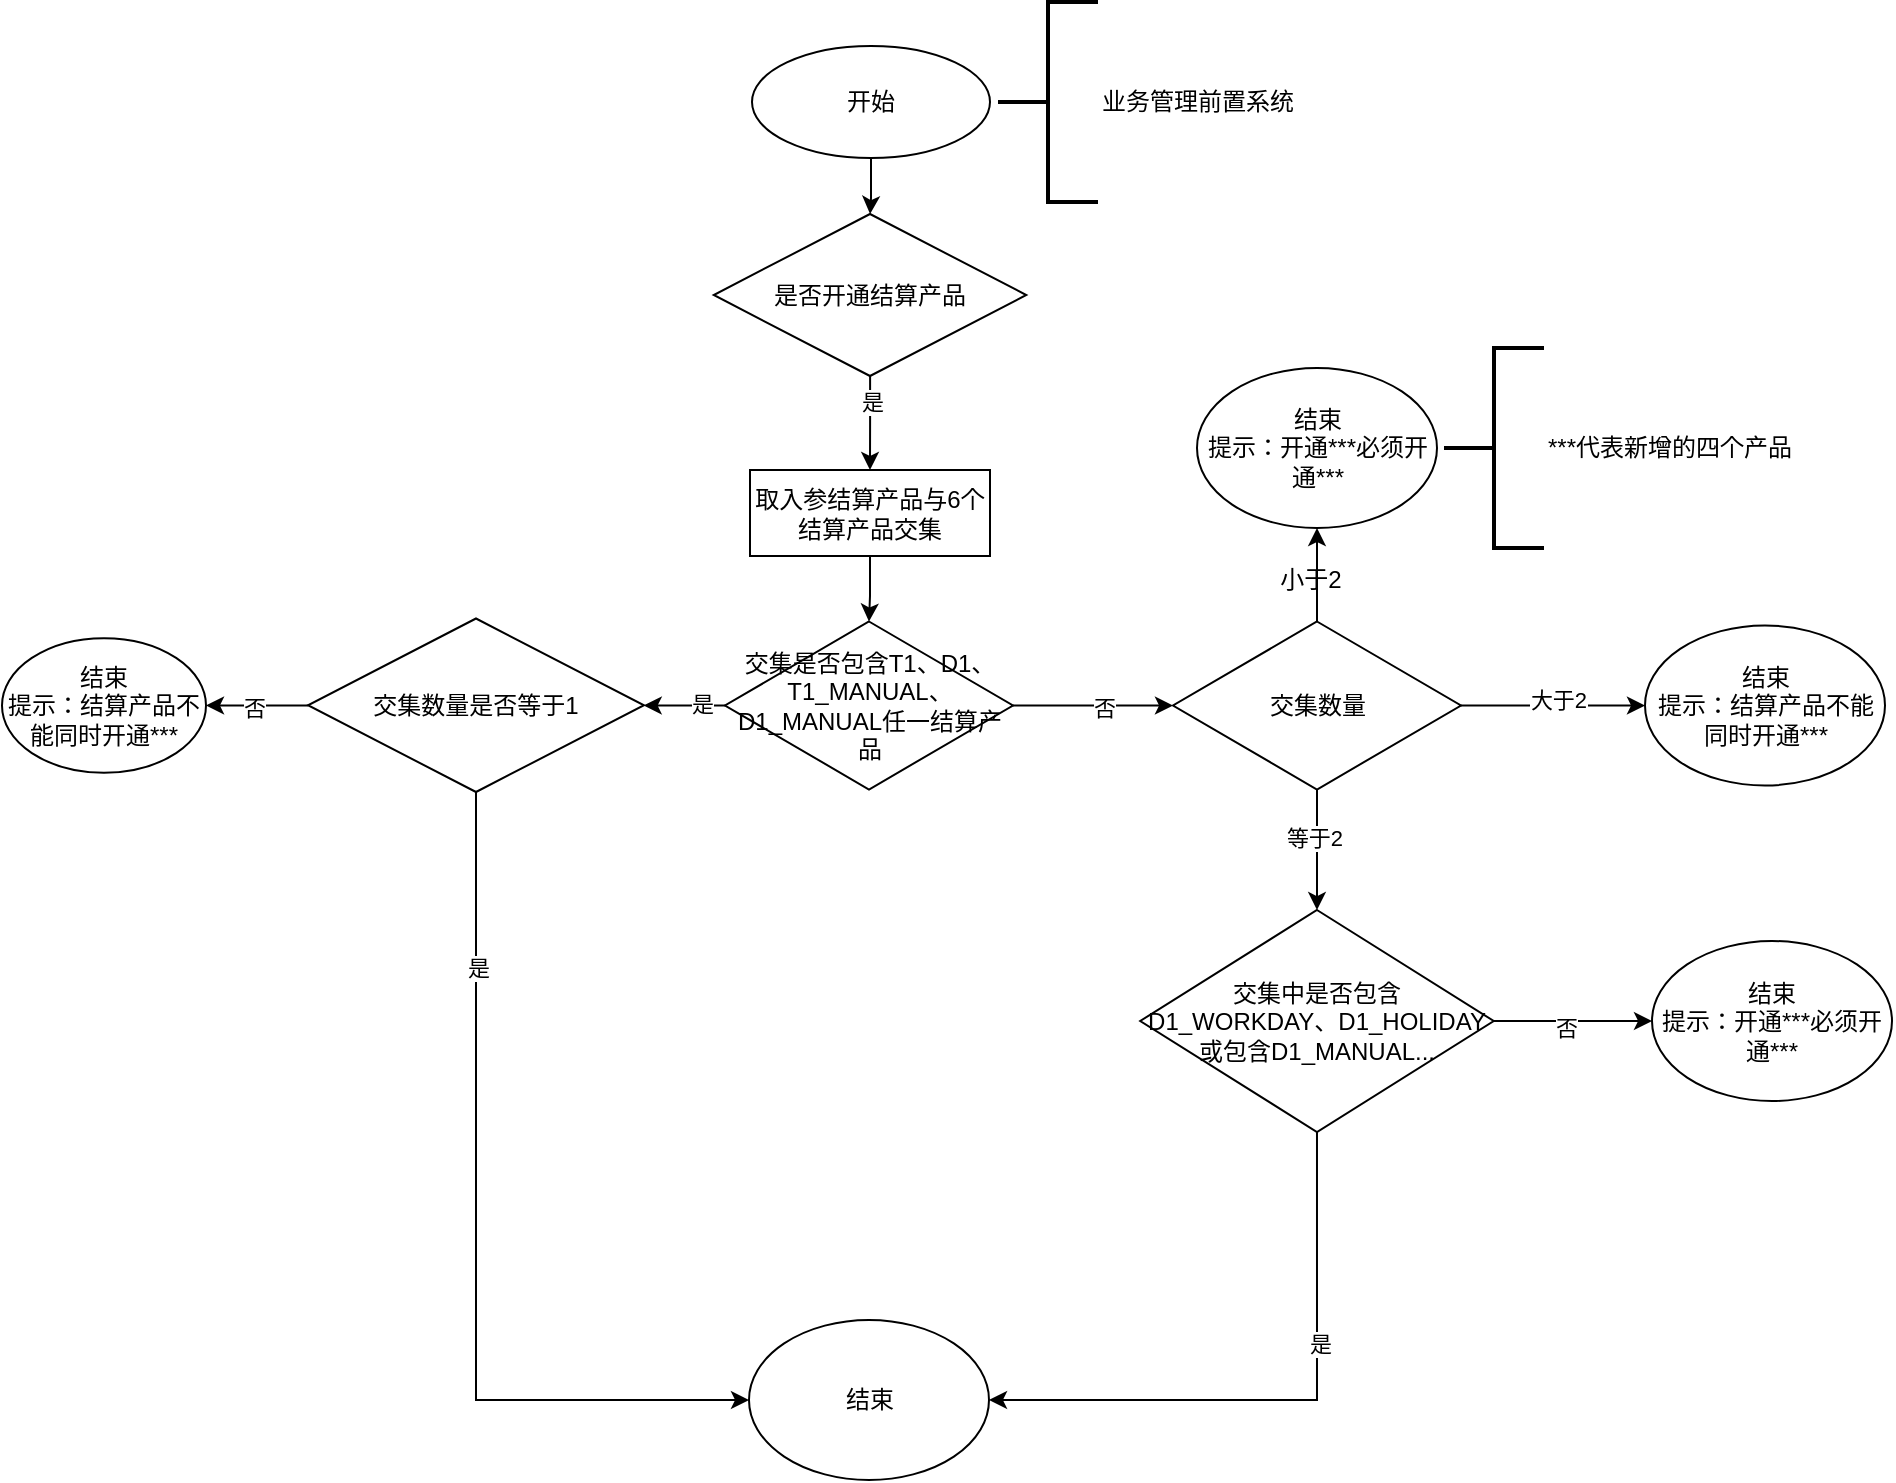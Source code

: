 <mxfile version="14.4.3" type="github" pages="2">
  <diagram name="工作日/非工作日结算产品" id="74e2e168-ea6b-b213-b513-2b3c1d86103e">
    <mxGraphModel dx="1687" dy="907" grid="0" gridSize="10" guides="1" tooltips="1" connect="1" arrows="1" fold="1" page="0" pageScale="1" pageWidth="1100" pageHeight="850" background="#ffffff" math="0" shadow="0">
      <root>
        <mxCell id="0" />
        <mxCell id="1" parent="0" />
        <mxCell id="_HHzULaPOkoazhVG4UxR-39" value="" style="edgeStyle=orthogonalEdgeStyle;rounded=0;orthogonalLoop=1;jettySize=auto;html=1;" edge="1" parent="1" source="_HHzULaPOkoazhVG4UxR-11" target="_HHzULaPOkoazhVG4UxR-38">
          <mxGeometry relative="1" as="geometry" />
        </mxCell>
        <mxCell id="_HHzULaPOkoazhVG4UxR-11" value="开始" style="ellipse;whiteSpace=wrap;html=1;" vertex="1" parent="1">
          <mxGeometry x="-264" y="-246" width="119" height="56" as="geometry" />
        </mxCell>
        <mxCell id="_HHzULaPOkoazhVG4UxR-12" value="取入参结算产品与6个&lt;br&gt;结算产品交集" style="whiteSpace=wrap;html=1;" vertex="1" parent="1">
          <mxGeometry x="-265" y="-34" width="120" height="43" as="geometry" />
        </mxCell>
        <mxCell id="_HHzULaPOkoazhVG4UxR-25" value="" style="edgeStyle=orthogonalEdgeStyle;rounded=0;orthogonalLoop=1;jettySize=auto;html=1;" edge="1" parent="1" source="_HHzULaPOkoazhVG4UxR-14" target="_HHzULaPOkoazhVG4UxR-24">
          <mxGeometry relative="1" as="geometry" />
        </mxCell>
        <mxCell id="_HHzULaPOkoazhVG4UxR-26" value="否" style="edgeLabel;html=1;align=center;verticalAlign=middle;resizable=0;points=[];" vertex="1" connectable="0" parent="_HHzULaPOkoazhVG4UxR-25">
          <mxGeometry x="0.138" y="-1" relative="1" as="geometry">
            <mxPoint as="offset" />
          </mxGeometry>
        </mxCell>
        <mxCell id="_HHzULaPOkoazhVG4UxR-14" value="交集是否包含T1、D1、T1_MANUAL、D1_MANUAL任一结算产品" style="rhombus;whiteSpace=wrap;html=1;" vertex="1" parent="1">
          <mxGeometry x="-277.5" y="41.75" width="144" height="84" as="geometry" />
        </mxCell>
        <mxCell id="_HHzULaPOkoazhVG4UxR-15" value="" style="edgeStyle=orthogonalEdgeStyle;rounded=0;orthogonalLoop=1;jettySize=auto;html=1;" edge="1" parent="1" source="_HHzULaPOkoazhVG4UxR-12" target="_HHzULaPOkoazhVG4UxR-14">
          <mxGeometry relative="1" as="geometry" />
        </mxCell>
        <mxCell id="_HHzULaPOkoazhVG4UxR-32" style="edgeStyle=orthogonalEdgeStyle;rounded=0;orthogonalLoop=1;jettySize=auto;html=1;" edge="1" parent="1" source="_HHzULaPOkoazhVG4UxR-16" target="_HHzULaPOkoazhVG4UxR-27">
          <mxGeometry relative="1" as="geometry">
            <Array as="points">
              <mxPoint x="-402" y="431" />
            </Array>
          </mxGeometry>
        </mxCell>
        <mxCell id="_HHzULaPOkoazhVG4UxR-33" value="是" style="edgeLabel;html=1;align=center;verticalAlign=middle;resizable=0;points=[];" vertex="1" connectable="0" parent="_HHzULaPOkoazhVG4UxR-32">
          <mxGeometry x="-0.601" y="1" relative="1" as="geometry">
            <mxPoint as="offset" />
          </mxGeometry>
        </mxCell>
        <mxCell id="_HHzULaPOkoazhVG4UxR-16" value="交集数量是否等于1" style="rhombus;whiteSpace=wrap;html=1;" vertex="1" parent="1">
          <mxGeometry x="-486" y="40.25" width="168" height="86.75" as="geometry" />
        </mxCell>
        <mxCell id="_HHzULaPOkoazhVG4UxR-17" value="" style="edgeStyle=orthogonalEdgeStyle;rounded=0;orthogonalLoop=1;jettySize=auto;html=1;" edge="1" parent="1" source="_HHzULaPOkoazhVG4UxR-14" target="_HHzULaPOkoazhVG4UxR-16">
          <mxGeometry relative="1" as="geometry" />
        </mxCell>
        <mxCell id="_HHzULaPOkoazhVG4UxR-23" value="是" style="edgeLabel;html=1;align=center;verticalAlign=middle;resizable=0;points=[];" vertex="1" connectable="0" parent="_HHzULaPOkoazhVG4UxR-17">
          <mxGeometry x="-0.383" y="-1" relative="1" as="geometry">
            <mxPoint x="1" as="offset" />
          </mxGeometry>
        </mxCell>
        <mxCell id="_HHzULaPOkoazhVG4UxR-18" value="结束&lt;br&gt;提示：结算产品不能同时开通***" style="ellipse;whiteSpace=wrap;html=1;" vertex="1" parent="1">
          <mxGeometry x="-639" y="50.13" width="102" height="67.25" as="geometry" />
        </mxCell>
        <mxCell id="_HHzULaPOkoazhVG4UxR-19" value="" style="edgeStyle=orthogonalEdgeStyle;rounded=0;orthogonalLoop=1;jettySize=auto;html=1;" edge="1" parent="1" source="_HHzULaPOkoazhVG4UxR-16" target="_HHzULaPOkoazhVG4UxR-18">
          <mxGeometry relative="1" as="geometry" />
        </mxCell>
        <mxCell id="_HHzULaPOkoazhVG4UxR-20" value="否" style="edgeLabel;html=1;align=center;verticalAlign=middle;resizable=0;points=[];" vertex="1" connectable="0" parent="_HHzULaPOkoazhVG4UxR-19">
          <mxGeometry x="0.077" y="1" relative="1" as="geometry">
            <mxPoint as="offset" />
          </mxGeometry>
        </mxCell>
        <mxCell id="_HHzULaPOkoazhVG4UxR-35" value="" style="edgeStyle=orthogonalEdgeStyle;rounded=0;orthogonalLoop=1;jettySize=auto;html=1;" edge="1" parent="1" source="_HHzULaPOkoazhVG4UxR-24" target="_HHzULaPOkoazhVG4UxR-34">
          <mxGeometry relative="1" as="geometry" />
        </mxCell>
        <mxCell id="_HHzULaPOkoazhVG4UxR-36" value="大于2" style="edgeLabel;html=1;align=center;verticalAlign=middle;resizable=0;points=[];" vertex="1" connectable="0" parent="_HHzULaPOkoazhVG4UxR-35">
          <mxGeometry x="0.033" y="3" relative="1" as="geometry">
            <mxPoint x="1" as="offset" />
          </mxGeometry>
        </mxCell>
        <mxCell id="_HHzULaPOkoazhVG4UxR-43" value="" style="edgeStyle=orthogonalEdgeStyle;rounded=0;orthogonalLoop=1;jettySize=auto;html=1;" edge="1" parent="1" source="_HHzULaPOkoazhVG4UxR-24" target="_HHzULaPOkoazhVG4UxR-42">
          <mxGeometry relative="1" as="geometry" />
        </mxCell>
        <mxCell id="_HHzULaPOkoazhVG4UxR-47" value="" style="edgeStyle=orthogonalEdgeStyle;rounded=0;orthogonalLoop=1;jettySize=auto;html=1;" edge="1" parent="1" source="_HHzULaPOkoazhVG4UxR-24" target="_HHzULaPOkoazhVG4UxR-46">
          <mxGeometry relative="1" as="geometry" />
        </mxCell>
        <mxCell id="_HHzULaPOkoazhVG4UxR-53" value="等于2" style="edgeLabel;html=1;align=center;verticalAlign=middle;resizable=0;points=[];" vertex="1" connectable="0" parent="_HHzULaPOkoazhVG4UxR-47">
          <mxGeometry x="-0.228" y="-2" relative="1" as="geometry">
            <mxPoint as="offset" />
          </mxGeometry>
        </mxCell>
        <mxCell id="_HHzULaPOkoazhVG4UxR-24" value="交集数量" style="rhombus;whiteSpace=wrap;html=1;" vertex="1" parent="1">
          <mxGeometry x="-53.5" y="41.75" width="144" height="84" as="geometry" />
        </mxCell>
        <mxCell id="_HHzULaPOkoazhVG4UxR-27" value="结束" style="ellipse;whiteSpace=wrap;html=1;" vertex="1" parent="1">
          <mxGeometry x="-265.5" y="391" width="120" height="80" as="geometry" />
        </mxCell>
        <mxCell id="_HHzULaPOkoazhVG4UxR-34" value="结束&lt;br&gt;提示：结算产品不能同时开通***" style="ellipse;whiteSpace=wrap;html=1;" vertex="1" parent="1">
          <mxGeometry x="182.5" y="43.75" width="120" height="80" as="geometry" />
        </mxCell>
        <mxCell id="_HHzULaPOkoazhVG4UxR-40" value="" style="edgeStyle=orthogonalEdgeStyle;rounded=0;orthogonalLoop=1;jettySize=auto;html=1;" edge="1" parent="1" source="_HHzULaPOkoazhVG4UxR-38" target="_HHzULaPOkoazhVG4UxR-12">
          <mxGeometry relative="1" as="geometry" />
        </mxCell>
        <mxCell id="_HHzULaPOkoazhVG4UxR-41" value="是" style="edgeLabel;html=1;align=center;verticalAlign=middle;resizable=0;points=[];" vertex="1" connectable="0" parent="_HHzULaPOkoazhVG4UxR-40">
          <mxGeometry x="-0.447" y="1" relative="1" as="geometry">
            <mxPoint as="offset" />
          </mxGeometry>
        </mxCell>
        <mxCell id="_HHzULaPOkoazhVG4UxR-38" value="是否开通结算产品" style="rhombus;whiteSpace=wrap;html=1;" vertex="1" parent="1">
          <mxGeometry x="-283.12" y="-162" width="156.25" height="81" as="geometry" />
        </mxCell>
        <mxCell id="_HHzULaPOkoazhVG4UxR-42" value="结束&lt;br&gt;提示：开通***必须开通***" style="ellipse;whiteSpace=wrap;html=1;" vertex="1" parent="1">
          <mxGeometry x="-41.5" y="-85" width="120" height="80" as="geometry" />
        </mxCell>
        <mxCell id="_HHzULaPOkoazhVG4UxR-44" value="小于2" style="text;html=1;align=center;verticalAlign=middle;resizable=0;points=[];autosize=1;" vertex="1" parent="1">
          <mxGeometry x="-6" y="12" width="41" height="18" as="geometry" />
        </mxCell>
        <mxCell id="_HHzULaPOkoazhVG4UxR-45" value="***代表新增的四个产品" style="strokeWidth=2;html=1;shape=mxgraph.flowchart.annotation_2;align=left;labelPosition=right;pointerEvents=1;" vertex="1" parent="1">
          <mxGeometry x="82" y="-95" width="50" height="100" as="geometry" />
        </mxCell>
        <mxCell id="_HHzULaPOkoazhVG4UxR-48" style="edgeStyle=orthogonalEdgeStyle;rounded=0;orthogonalLoop=1;jettySize=auto;html=1;exitX=0.5;exitY=1;exitDx=0;exitDy=0;entryX=1;entryY=0.5;entryDx=0;entryDy=0;" edge="1" parent="1" source="_HHzULaPOkoazhVG4UxR-46" target="_HHzULaPOkoazhVG4UxR-27">
          <mxGeometry relative="1" as="geometry" />
        </mxCell>
        <mxCell id="_HHzULaPOkoazhVG4UxR-49" value="是" style="edgeLabel;html=1;align=center;verticalAlign=middle;resizable=0;points=[];" vertex="1" connectable="0" parent="_HHzULaPOkoazhVG4UxR-48">
          <mxGeometry x="-0.287" y="1" relative="1" as="geometry">
            <mxPoint as="offset" />
          </mxGeometry>
        </mxCell>
        <mxCell id="_HHzULaPOkoazhVG4UxR-51" value="" style="edgeStyle=orthogonalEdgeStyle;rounded=0;orthogonalLoop=1;jettySize=auto;html=1;" edge="1" parent="1" source="_HHzULaPOkoazhVG4UxR-46" target="_HHzULaPOkoazhVG4UxR-50">
          <mxGeometry relative="1" as="geometry" />
        </mxCell>
        <mxCell id="_HHzULaPOkoazhVG4UxR-52" value="否" style="edgeLabel;html=1;align=center;verticalAlign=middle;resizable=0;points=[];" vertex="1" connectable="0" parent="_HHzULaPOkoazhVG4UxR-51">
          <mxGeometry x="-0.098" y="-3" relative="1" as="geometry">
            <mxPoint as="offset" />
          </mxGeometry>
        </mxCell>
        <mxCell id="_HHzULaPOkoazhVG4UxR-46" value="交集中是否包含D1_WORKDAY、D1_HOLIDAY或包含D1_MANUAL..." style="rhombus;whiteSpace=wrap;html=1;" vertex="1" parent="1">
          <mxGeometry x="-69.88" y="186" width="176.75" height="111" as="geometry" />
        </mxCell>
        <mxCell id="_HHzULaPOkoazhVG4UxR-50" value="结束&lt;br&gt;提示：开通***必须开通***" style="ellipse;whiteSpace=wrap;html=1;" vertex="1" parent="1">
          <mxGeometry x="186.005" y="201.5" width="120" height="80" as="geometry" />
        </mxCell>
        <mxCell id="_HHzULaPOkoazhVG4UxR-54" value="业务管理前置系统" style="strokeWidth=2;html=1;shape=mxgraph.flowchart.annotation_2;align=left;labelPosition=right;pointerEvents=1;" vertex="1" parent="1">
          <mxGeometry x="-141" y="-268" width="50" height="100" as="geometry" />
        </mxCell>
      </root>
    </mxGraphModel>
  </diagram>
  <diagram id="xMQZjuHvh5yQaUtxyoXN" name="协议&amp;电子签章">
    <mxGraphModel dx="946" dy="517" grid="0" gridSize="10" guides="1" tooltips="1" connect="1" arrows="1" fold="1" page="1" pageScale="1" pageWidth="827" pageHeight="1169" math="0" shadow="0">
      <root>
        <mxCell id="6D580EjlVo4oe9tn3Bij-0" />
        <mxCell id="6D580EjlVo4oe9tn3Bij-1" parent="6D580EjlVo4oe9tn3Bij-0" />
        <mxCell id="YNEcawaOifFSc9qhL8P--29" value="" style="rounded=1;arcSize=10;dashed=1;strokeColor=#000000;fillColor=none;gradientColor=none;dashPattern=8 3 1 3;strokeWidth=2;" parent="6D580EjlVo4oe9tn3Bij-1" vertex="1">
          <mxGeometry x="402.5" y="720" width="185" height="90" as="geometry" />
        </mxCell>
        <mxCell id="YNEcawaOifFSc9qhL8P--0" value="表单新增协议模块：&lt;br&gt;企业/个体入网单&lt;br&gt;saas入网单" style="strokeWidth=2;html=1;shape=mxgraph.flowchart.annotation_1;align=left;pointerEvents=1;" parent="6D580EjlVo4oe9tn3Bij-1" vertex="1">
          <mxGeometry x="170" y="60" width="50" height="100" as="geometry" />
        </mxCell>
        <mxCell id="YNEcawaOifFSc9qhL8P--2" value="切换流程对应服务：&lt;br&gt;企业/个体流程模型&lt;br&gt;saas流程模型" style="strokeWidth=2;html=1;shape=mxgraph.flowchart.annotation_1;align=left;pointerEvents=1;" parent="6D580EjlVo4oe9tn3Bij-1" vertex="1">
          <mxGeometry x="364" y="60" width="50" height="100" as="geometry" />
        </mxCell>
        <mxCell id="YNEcawaOifFSc9qhL8P--3" value="表单改动" style="text;html=1;align=center;verticalAlign=middle;resizable=0;points=[];autosize=1;" parent="6D580EjlVo4oe9tn3Bij-1" vertex="1">
          <mxGeometry x="165" y="20" width="60" height="20" as="geometry" />
        </mxCell>
        <mxCell id="YNEcawaOifFSc9qhL8P--4" value="流程模型改动" style="text;html=1;align=center;verticalAlign=middle;resizable=0;points=[];autosize=1;" parent="6D580EjlVo4oe9tn3Bij-1" vertex="1">
          <mxGeometry x="360" y="20" width="90" height="20" as="geometry" />
        </mxCell>
        <mxCell id="YNEcawaOifFSc9qhL8P--6" value="签章流程" style="swimlane;html=1;childLayout=stackLayout;resizeParent=1;resizeParentMax=0;startSize=20;" parent="6D580EjlVo4oe9tn3Bij-1" vertex="1">
          <mxGeometry x="165" y="250" width="640" height="830" as="geometry" />
        </mxCell>
        <mxCell id="YNEcawaOifFSc9qhL8P--7" value="流程魔方" style="swimlane;html=1;startSize=20;" parent="YNEcawaOifFSc9qhL8P--6" vertex="1">
          <mxGeometry y="20" width="220" height="810" as="geometry" />
        </mxCell>
        <mxCell id="YNEcawaOifFSc9qhL8P--10" value="提交" style="strokeWidth=2;html=1;shape=mxgraph.flowchart.start_1;whiteSpace=wrap;" parent="YNEcawaOifFSc9qhL8P--7" vertex="1">
          <mxGeometry x="60" y="40" width="100" height="60" as="geometry" />
        </mxCell>
        <mxCell id="YNEcawaOifFSc9qhL8P--8" value="业务管理系统" style="swimlane;html=1;startSize=20;" parent="YNEcawaOifFSc9qhL8P--6" vertex="1">
          <mxGeometry x="220" y="20" width="220" height="810" as="geometry" />
        </mxCell>
        <mxCell id="YNEcawaOifFSc9qhL8P--11" value="生成协议" style="whiteSpace=wrap;html=1;strokeWidth=2;" parent="YNEcawaOifFSc9qhL8P--8" vertex="1">
          <mxGeometry x="50" y="40" width="120" height="60" as="geometry" />
        </mxCell>
        <mxCell id="YNEcawaOifFSc9qhL8P--9" value="入网子系统" style="swimlane;html=1;startSize=20;" parent="YNEcawaOifFSc9qhL8P--6" vertex="1">
          <mxGeometry x="440" y="20" width="200" height="810" as="geometry" />
        </mxCell>
        <mxCell id="YNEcawaOifFSc9qhL8P--12" value="" style="edgeStyle=orthogonalEdgeStyle;rounded=0;orthogonalLoop=1;jettySize=auto;html=1;" parent="YNEcawaOifFSc9qhL8P--6" source="YNEcawaOifFSc9qhL8P--10" target="YNEcawaOifFSc9qhL8P--11" edge="1">
          <mxGeometry relative="1" as="geometry" />
        </mxCell>
        <mxCell id="YNEcawaOifFSc9qhL8P--16" value="" style="edgeStyle=orthogonalEdgeStyle;rounded=0;orthogonalLoop=1;jettySize=auto;html=1;" parent="6D580EjlVo4oe9tn3Bij-1" source="YNEcawaOifFSc9qhL8P--13" target="YNEcawaOifFSc9qhL8P--15" edge="1">
          <mxGeometry relative="1" as="geometry" />
        </mxCell>
        <mxCell id="YNEcawaOifFSc9qhL8P--13" value="发起电子签章" style="whiteSpace=wrap;html=1;strokeWidth=2;" parent="6D580EjlVo4oe9tn3Bij-1" vertex="1">
          <mxGeometry x="435" y="450" width="120" height="60" as="geometry" />
        </mxCell>
        <mxCell id="YNEcawaOifFSc9qhL8P--14" value="" style="edgeStyle=orthogonalEdgeStyle;rounded=0;orthogonalLoop=1;jettySize=auto;html=1;" parent="6D580EjlVo4oe9tn3Bij-1" source="YNEcawaOifFSc9qhL8P--11" target="YNEcawaOifFSc9qhL8P--13" edge="1">
          <mxGeometry relative="1" as="geometry" />
        </mxCell>
        <mxCell id="YNEcawaOifFSc9qhL8P--18" value="" style="edgeStyle=orthogonalEdgeStyle;rounded=0;orthogonalLoop=1;jettySize=auto;html=1;" parent="6D580EjlVo4oe9tn3Bij-1" source="YNEcawaOifFSc9qhL8P--15" target="YNEcawaOifFSc9qhL8P--17" edge="1">
          <mxGeometry relative="1" as="geometry" />
        </mxCell>
        <mxCell id="YNEcawaOifFSc9qhL8P--15" value="签章操作" style="whiteSpace=wrap;html=1;strokeWidth=2;" parent="6D580EjlVo4oe9tn3Bij-1" vertex="1">
          <mxGeometry x="635" y="450" width="120" height="60" as="geometry" />
        </mxCell>
        <mxCell id="YNEcawaOifFSc9qhL8P--20" value="" style="edgeStyle=orthogonalEdgeStyle;rounded=0;orthogonalLoop=1;jettySize=auto;html=1;" parent="6D580EjlVo4oe9tn3Bij-1" source="YNEcawaOifFSc9qhL8P--17" target="YNEcawaOifFSc9qhL8P--19" edge="1">
          <mxGeometry relative="1" as="geometry" />
        </mxCell>
        <mxCell id="YNEcawaOifFSc9qhL8P--17" value="签章完成并回调" style="whiteSpace=wrap;html=1;strokeWidth=2;" parent="6D580EjlVo4oe9tn3Bij-1" vertex="1">
          <mxGeometry x="635" y="590" width="120" height="60" as="geometry" />
        </mxCell>
        <mxCell id="YNEcawaOifFSc9qhL8P--22" value="" style="edgeStyle=orthogonalEdgeStyle;rounded=0;orthogonalLoop=1;jettySize=auto;html=1;" parent="6D580EjlVo4oe9tn3Bij-1" source="YNEcawaOifFSc9qhL8P--19" target="YNEcawaOifFSc9qhL8P--21" edge="1">
          <mxGeometry relative="1" as="geometry" />
        </mxCell>
        <mxCell id="YNEcawaOifFSc9qhL8P--19" value="接受签章回调" style="whiteSpace=wrap;html=1;strokeWidth=2;" parent="6D580EjlVo4oe9tn3Bij-1" vertex="1">
          <mxGeometry x="435" y="590" width="120" height="60" as="geometry" />
        </mxCell>
        <mxCell id="YNEcawaOifFSc9qhL8P--24" value="" style="edgeStyle=orthogonalEdgeStyle;rounded=0;orthogonalLoop=1;jettySize=auto;html=1;" parent="6D580EjlVo4oe9tn3Bij-1" source="YNEcawaOifFSc9qhL8P--21" target="YNEcawaOifFSc9qhL8P--23" edge="1">
          <mxGeometry relative="1" as="geometry" />
        </mxCell>
        <mxCell id="YNEcawaOifFSc9qhL8P--21" value="组装已签章协议信息。添加授权协议与出款说明" style="whiteSpace=wrap;html=1;strokeWidth=2;" parent="6D580EjlVo4oe9tn3Bij-1" vertex="1">
          <mxGeometry x="435" y="730" width="120" height="60" as="geometry" />
        </mxCell>
        <mxCell id="YNEcawaOifFSc9qhL8P--26" value="" style="edgeStyle=orthogonalEdgeStyle;rounded=0;orthogonalLoop=1;jettySize=auto;html=1;" parent="6D580EjlVo4oe9tn3Bij-1" source="YNEcawaOifFSc9qhL8P--23" target="YNEcawaOifFSc9qhL8P--25" edge="1">
          <mxGeometry relative="1" as="geometry" />
        </mxCell>
        <mxCell id="YNEcawaOifFSc9qhL8P--23" value="唤醒工单" style="whiteSpace=wrap;html=1;strokeWidth=2;" parent="6D580EjlVo4oe9tn3Bij-1" vertex="1">
          <mxGeometry x="435" y="870" width="120" height="60" as="geometry" />
        </mxCell>
        <mxCell id="YNEcawaOifFSc9qhL8P--28" value="" style="edgeStyle=orthogonalEdgeStyle;rounded=0;orthogonalLoop=1;jettySize=auto;html=1;" parent="6D580EjlVo4oe9tn3Bij-1" source="YNEcawaOifFSc9qhL8P--25" target="YNEcawaOifFSc9qhL8P--27" edge="1">
          <mxGeometry relative="1" as="geometry" />
        </mxCell>
        <mxCell id="YNEcawaOifFSc9qhL8P--25" value="映射已签章协议到工单" style="whiteSpace=wrap;html=1;strokeWidth=2;" parent="6D580EjlVo4oe9tn3Bij-1" vertex="1">
          <mxGeometry x="235" y="870" width="120" height="60" as="geometry" />
        </mxCell>
        <mxCell id="YNEcawaOifFSc9qhL8P--27" value="结束" style="ellipse;whiteSpace=wrap;html=1;strokeWidth=2;" parent="6D580EjlVo4oe9tn3Bij-1" vertex="1">
          <mxGeometry x="247.5" y="990" width="95" height="50" as="geometry" />
        </mxCell>
      </root>
    </mxGraphModel>
  </diagram>
</mxfile>
